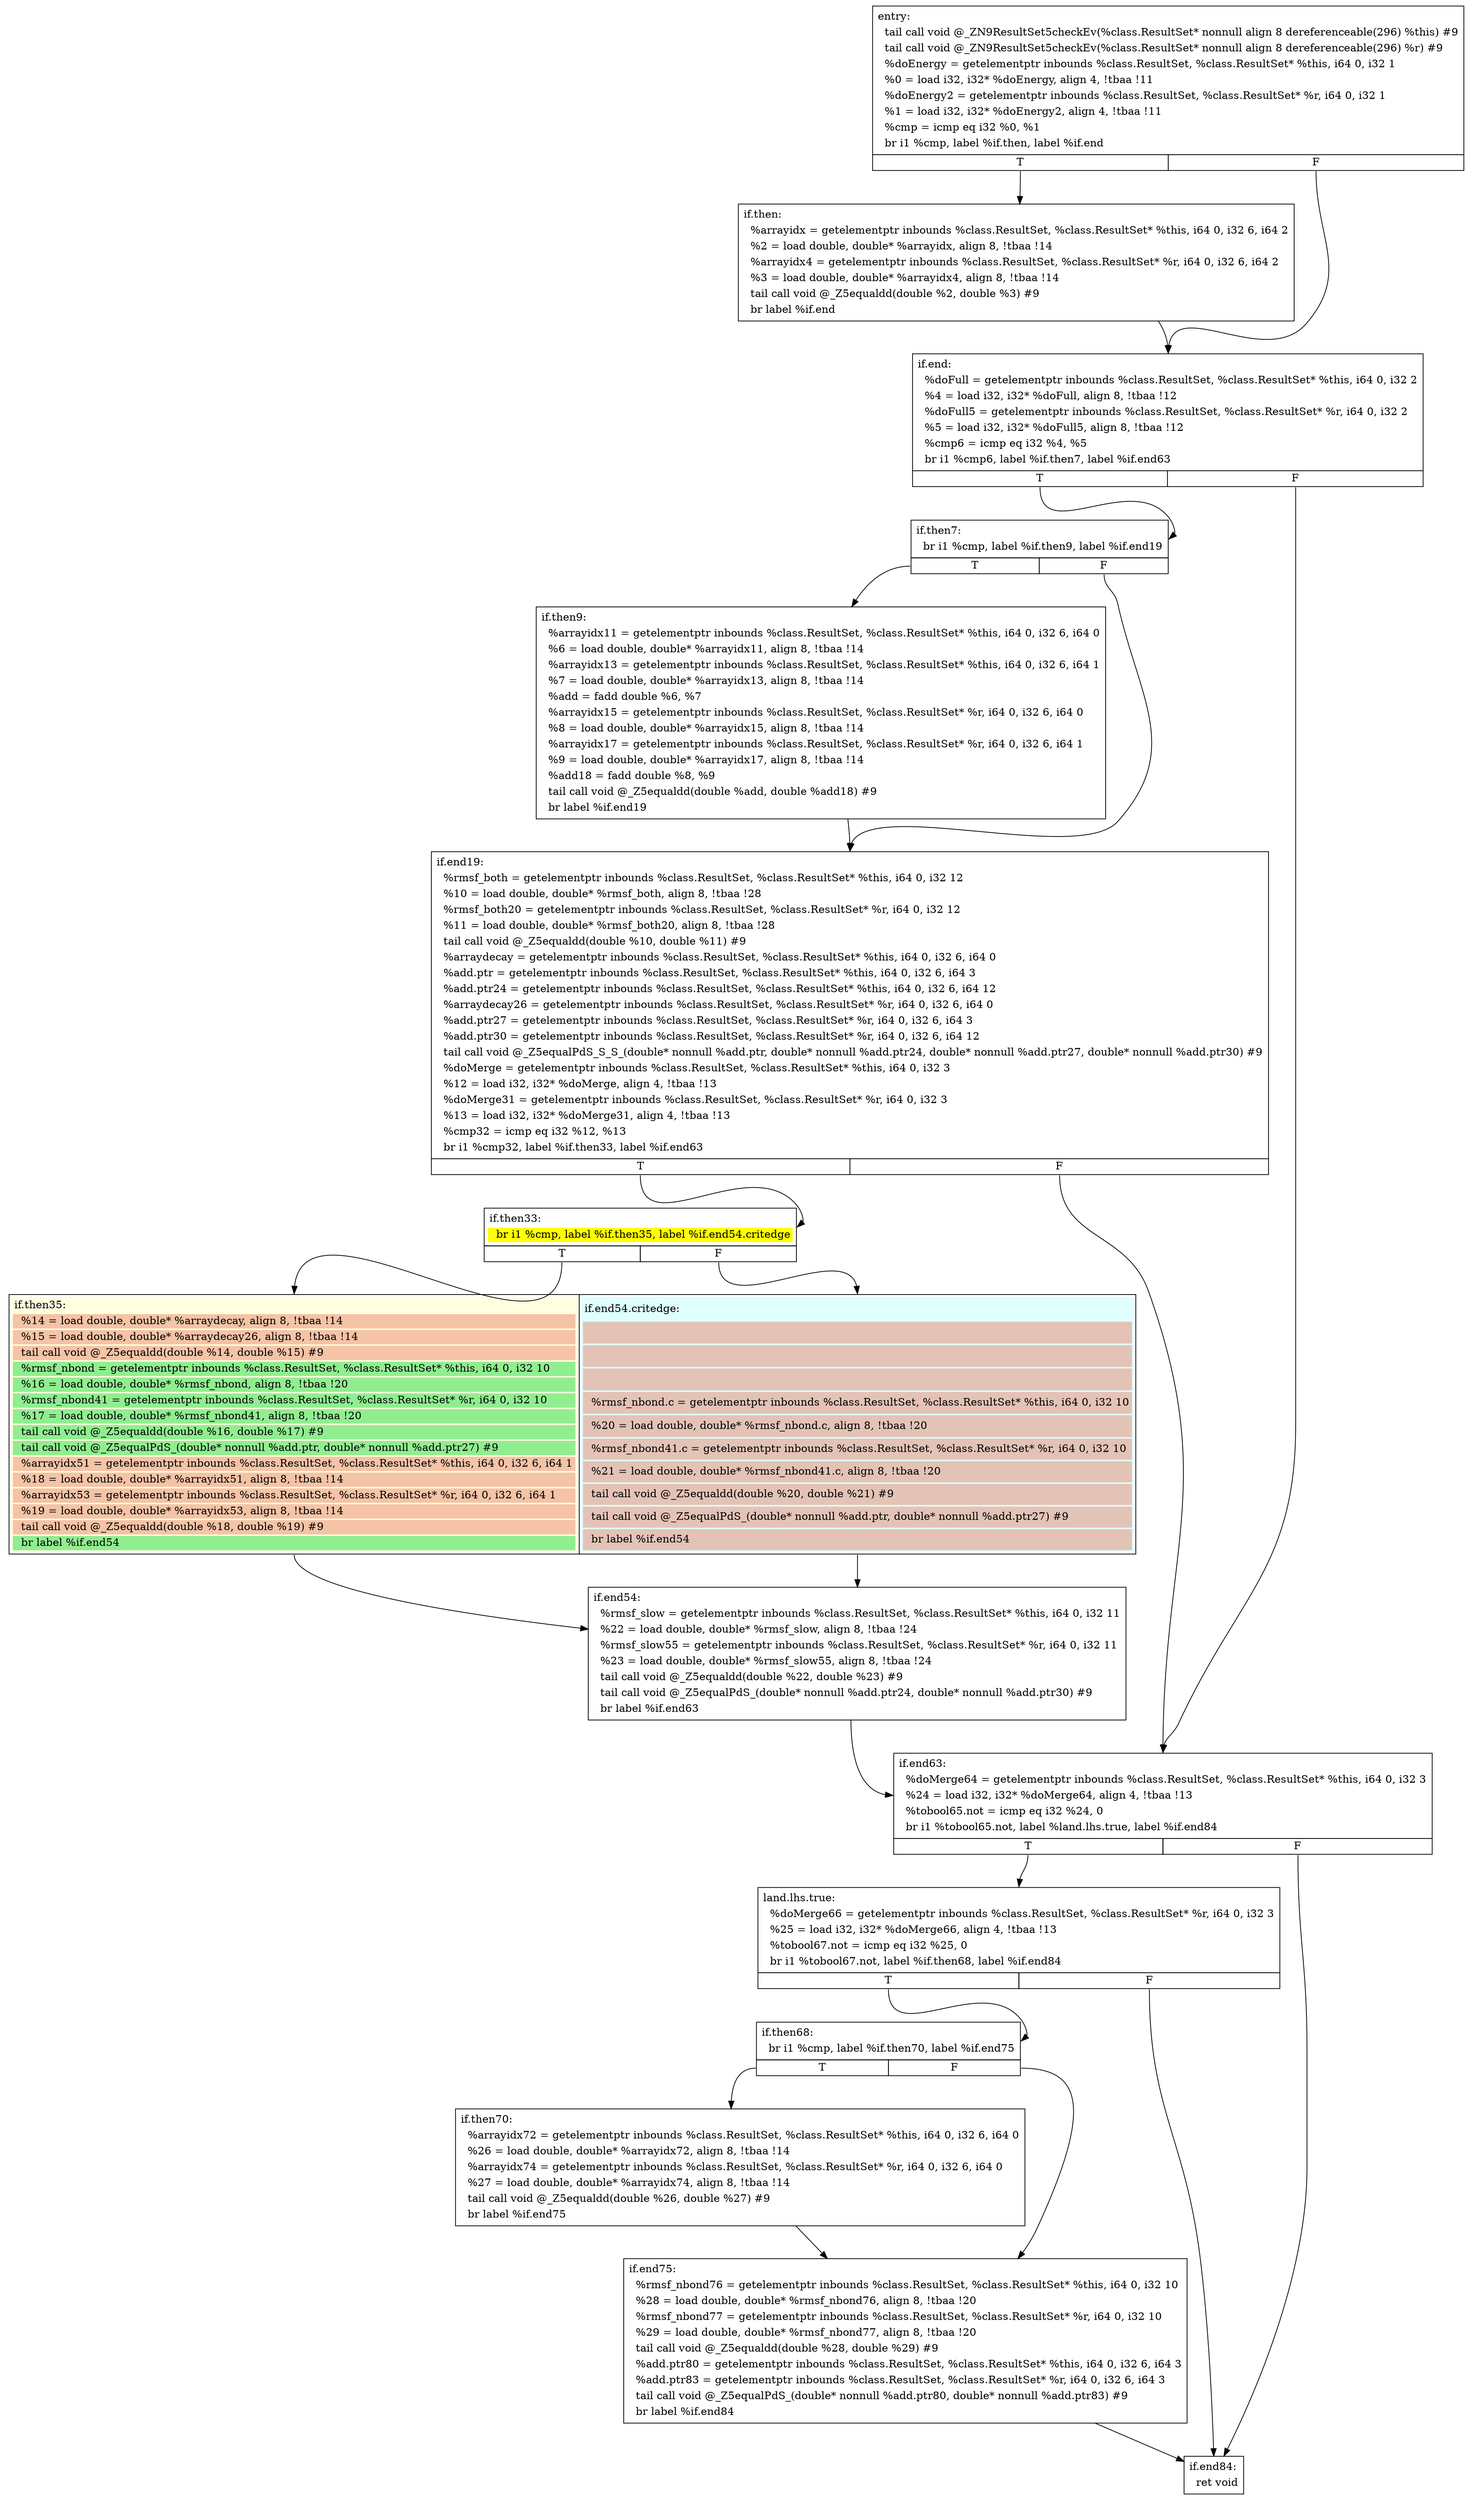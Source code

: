 digraph {
m_bb0 [shape = none, label  = <<table border="0" cellspacing="0">
<tr><td port="f1" border="1" colspan="2"><table bgcolor="LightYellow" border="0">
<tr><td align="left">if.then35:</td></tr>
<tr><td bgcolor="#e8765c70" align="left">  %14 = load double, double* %arraydecay, align 8, !tbaa !14</td></tr>
<tr><td bgcolor="#e8765c70" align="left">  %15 = load double, double* %arraydecay26, align 8, !tbaa !14</td></tr>
<tr><td bgcolor="#e8765c70" align="left">  tail call void @_Z5equaldd(double %14, double %15) #9</td></tr>
<tr><td bgcolor="lightgreen" align="left">  %rmsf_nbond = getelementptr inbounds %class.ResultSet, %class.ResultSet* %this, i64 0, i32 10</td></tr>
<tr><td bgcolor="lightgreen" align="left">  %16 = load double, double* %rmsf_nbond, align 8, !tbaa !20</td></tr>
<tr><td bgcolor="lightgreen" align="left">  %rmsf_nbond41 = getelementptr inbounds %class.ResultSet, %class.ResultSet* %r, i64 0, i32 10</td></tr>
<tr><td bgcolor="lightgreen" align="left">  %17 = load double, double* %rmsf_nbond41, align 8, !tbaa !20</td></tr>
<tr><td bgcolor="lightgreen" align="left">  tail call void @_Z5equaldd(double %16, double %17) #9</td></tr>
<tr><td bgcolor="lightgreen" align="left">  tail call void @_Z5equalPdS_(double* nonnull %add.ptr, double* nonnull %add.ptr27) #9</td></tr>
<tr><td bgcolor="#e8765c70" align="left">  %arrayidx51 = getelementptr inbounds %class.ResultSet, %class.ResultSet* %this, i64 0, i32 6, i64 1</td></tr>
<tr><td bgcolor="#e8765c70" align="left">  %18 = load double, double* %arrayidx51, align 8, !tbaa !14</td></tr>
<tr><td bgcolor="#e8765c70" align="left">  %arrayidx53 = getelementptr inbounds %class.ResultSet, %class.ResultSet* %r, i64 0, i32 6, i64 1</td></tr>
<tr><td bgcolor="#e8765c70" align="left">  %19 = load double, double* %arrayidx53, align 8, !tbaa !14</td></tr>
<tr><td bgcolor="#e8765c70" align="left">  tail call void @_Z5equaldd(double %18, double %19) #9</td></tr>
<tr><td bgcolor="lightgreen" align="left">  br label %if.end54</td></tr>
</table>
</td>
<td port="f2" border="1" colspan="2"><table bgcolor="LightCyan" border="0">
<tr><td align="left">if.end54.critedge:</td></tr>
<tr><td bgcolor="#e8765c70" align="left"> </td></tr>
<tr><td bgcolor="#e8765c70" align="left"> </td></tr>
<tr><td bgcolor="#e8765c70" align="left"> </td></tr>
<tr><td bgcolor="#e8765c70" align="left">  %rmsf_nbond.c = getelementptr inbounds %class.ResultSet, %class.ResultSet* %this, i64 0, i32 10</td></tr>
<tr><td bgcolor="#e8765c70" align="left">  %20 = load double, double* %rmsf_nbond.c, align 8, !tbaa !20</td></tr>
<tr><td bgcolor="#e8765c70" align="left">  %rmsf_nbond41.c = getelementptr inbounds %class.ResultSet, %class.ResultSet* %r, i64 0, i32 10</td></tr>
<tr><td bgcolor="#e8765c70" align="left">  %21 = load double, double* %rmsf_nbond41.c, align 8, !tbaa !20</td></tr>
<tr><td bgcolor="#e8765c70" align="left">  tail call void @_Z5equaldd(double %20, double %21) #9</td></tr>
<tr><td bgcolor="#e8765c70" align="left">  tail call void @_Z5equalPdS_(double* nonnull %add.ptr, double* nonnull %add.ptr27) #9</td></tr>
<tr><td bgcolor="#e8765c70" align="left">  br label %if.end54</td></tr>
</table>
</td></tr>
</table>> ]
f_bb0 [shape = none, label  = <<table  border="0" cellspacing="0">
<tr><td port="f" border="1" colspan="2"><table border="0">
<tr><td align="left">entry:</td></tr>
<tr><td align="left">  tail call void @_ZN9ResultSet5checkEv(%class.ResultSet* nonnull align 8 dereferenceable(296) %this) #9</td></tr>
<tr><td align="left">  tail call void @_ZN9ResultSet5checkEv(%class.ResultSet* nonnull align 8 dereferenceable(296) %r) #9</td></tr>
<tr><td align="left">  %doEnergy = getelementptr inbounds %class.ResultSet, %class.ResultSet* %this, i64 0, i32 1</td></tr>
<tr><td align="left">  %0 = load i32, i32* %doEnergy, align 4, !tbaa !11</td></tr>
<tr><td align="left">  %doEnergy2 = getelementptr inbounds %class.ResultSet, %class.ResultSet* %r, i64 0, i32 1</td></tr>
<tr><td align="left">  %1 = load i32, i32* %doEnergy2, align 4, !tbaa !11</td></tr>
<tr><td align="left">  %cmp = icmp eq i32 %0, %1</td></tr>
<tr><td align="left">  br i1 %cmp, label %if.then, label %if.end</td></tr>
</table>
</td></tr>
<tr><td border="1" port="fT">T</td><td border="1" port="fF">F</td></tr>
</table>> ]
f_bb1 [shape = none, label  = <<table  border="0" cellspacing="0">
<tr><td port="f" border="1"><table border="0">
<tr><td align="left">if.then:</td></tr>
<tr><td align="left">  %arrayidx = getelementptr inbounds %class.ResultSet, %class.ResultSet* %this, i64 0, i32 6, i64 2</td></tr>
<tr><td align="left">  %2 = load double, double* %arrayidx, align 8, !tbaa !14</td></tr>
<tr><td align="left">  %arrayidx4 = getelementptr inbounds %class.ResultSet, %class.ResultSet* %r, i64 0, i32 6, i64 2</td></tr>
<tr><td align="left">  %3 = load double, double* %arrayidx4, align 8, !tbaa !14</td></tr>
<tr><td align="left">  tail call void @_Z5equaldd(double %2, double %3) #9</td></tr>
<tr><td align="left">  br label %if.end</td></tr>
</table>
</td></tr>
</table>> ]
f_bb2 [shape = none, label  = <<table  border="0" cellspacing="0">
<tr><td port="f" border="1" colspan="2"><table border="0">
<tr><td align="left">if.end:</td></tr>
<tr><td align="left">  %doFull = getelementptr inbounds %class.ResultSet, %class.ResultSet* %this, i64 0, i32 2</td></tr>
<tr><td align="left">  %4 = load i32, i32* %doFull, align 8, !tbaa !12</td></tr>
<tr><td align="left">  %doFull5 = getelementptr inbounds %class.ResultSet, %class.ResultSet* %r, i64 0, i32 2</td></tr>
<tr><td align="left">  %5 = load i32, i32* %doFull5, align 8, !tbaa !12</td></tr>
<tr><td align="left">  %cmp6 = icmp eq i32 %4, %5</td></tr>
<tr><td align="left">  br i1 %cmp6, label %if.then7, label %if.end63</td></tr>
</table>
</td></tr>
<tr><td border="1" port="fT">T</td><td border="1" port="fF">F</td></tr>
</table>> ]
f_bb3 [shape = none, label  = <<table  border="0" cellspacing="0">
<tr><td port="f" border="1" colspan="2"><table border="0">
<tr><td align="left">if.then7:</td></tr>
<tr><td align="left">  br i1 %cmp, label %if.then9, label %if.end19</td></tr>
</table>
</td></tr>
<tr><td border="1" port="fT">T</td><td border="1" port="fF">F</td></tr>
</table>> ]
f_bb4 [shape = none, label  = <<table  border="0" cellspacing="0">
<tr><td port="f" border="1"><table border="0">
<tr><td align="left">if.then9:</td></tr>
<tr><td align="left">  %arrayidx11 = getelementptr inbounds %class.ResultSet, %class.ResultSet* %this, i64 0, i32 6, i64 0</td></tr>
<tr><td align="left">  %6 = load double, double* %arrayidx11, align 8, !tbaa !14</td></tr>
<tr><td align="left">  %arrayidx13 = getelementptr inbounds %class.ResultSet, %class.ResultSet* %this, i64 0, i32 6, i64 1</td></tr>
<tr><td align="left">  %7 = load double, double* %arrayidx13, align 8, !tbaa !14</td></tr>
<tr><td align="left">  %add = fadd double %6, %7</td></tr>
<tr><td align="left">  %arrayidx15 = getelementptr inbounds %class.ResultSet, %class.ResultSet* %r, i64 0, i32 6, i64 0</td></tr>
<tr><td align="left">  %8 = load double, double* %arrayidx15, align 8, !tbaa !14</td></tr>
<tr><td align="left">  %arrayidx17 = getelementptr inbounds %class.ResultSet, %class.ResultSet* %r, i64 0, i32 6, i64 1</td></tr>
<tr><td align="left">  %9 = load double, double* %arrayidx17, align 8, !tbaa !14</td></tr>
<tr><td align="left">  %add18 = fadd double %8, %9</td></tr>
<tr><td align="left">  tail call void @_Z5equaldd(double %add, double %add18) #9</td></tr>
<tr><td align="left">  br label %if.end19</td></tr>
</table>
</td></tr>
</table>> ]
f_bb5 [shape = none, label  = <<table  border="0" cellspacing="0">
<tr><td port="f" border="1" colspan="2"><table border="0">
<tr><td align="left">if.end19:</td></tr>
<tr><td align="left">  %rmsf_both = getelementptr inbounds %class.ResultSet, %class.ResultSet* %this, i64 0, i32 12</td></tr>
<tr><td align="left">  %10 = load double, double* %rmsf_both, align 8, !tbaa !28</td></tr>
<tr><td align="left">  %rmsf_both20 = getelementptr inbounds %class.ResultSet, %class.ResultSet* %r, i64 0, i32 12</td></tr>
<tr><td align="left">  %11 = load double, double* %rmsf_both20, align 8, !tbaa !28</td></tr>
<tr><td align="left">  tail call void @_Z5equaldd(double %10, double %11) #9</td></tr>
<tr><td align="left">  %arraydecay = getelementptr inbounds %class.ResultSet, %class.ResultSet* %this, i64 0, i32 6, i64 0</td></tr>
<tr><td align="left">  %add.ptr = getelementptr inbounds %class.ResultSet, %class.ResultSet* %this, i64 0, i32 6, i64 3</td></tr>
<tr><td align="left">  %add.ptr24 = getelementptr inbounds %class.ResultSet, %class.ResultSet* %this, i64 0, i32 6, i64 12</td></tr>
<tr><td align="left">  %arraydecay26 = getelementptr inbounds %class.ResultSet, %class.ResultSet* %r, i64 0, i32 6, i64 0</td></tr>
<tr><td align="left">  %add.ptr27 = getelementptr inbounds %class.ResultSet, %class.ResultSet* %r, i64 0, i32 6, i64 3</td></tr>
<tr><td align="left">  %add.ptr30 = getelementptr inbounds %class.ResultSet, %class.ResultSet* %r, i64 0, i32 6, i64 12</td></tr>
<tr><td align="left">  tail call void @_Z5equalPdS_S_S_(double* nonnull %add.ptr, double* nonnull %add.ptr24, double* nonnull %add.ptr27, double* nonnull %add.ptr30) #9</td></tr>
<tr><td align="left">  %doMerge = getelementptr inbounds %class.ResultSet, %class.ResultSet* %this, i64 0, i32 3</td></tr>
<tr><td align="left">  %12 = load i32, i32* %doMerge, align 4, !tbaa !13</td></tr>
<tr><td align="left">  %doMerge31 = getelementptr inbounds %class.ResultSet, %class.ResultSet* %r, i64 0, i32 3</td></tr>
<tr><td align="left">  %13 = load i32, i32* %doMerge31, align 4, !tbaa !13</td></tr>
<tr><td align="left">  %cmp32 = icmp eq i32 %12, %13</td></tr>
<tr><td align="left">  br i1 %cmp32, label %if.then33, label %if.end63</td></tr>
</table>
</td></tr>
<tr><td border="1" port="fT">T</td><td border="1" port="fF">F</td></tr>
</table>> ]
f_bb6 [shape = none, label  = <<table  border="0" cellspacing="0">
<tr><td port="f" border="1" colspan="2"><table border="0">
<tr><td align="left">if.then33:</td></tr>
<tr><td bgcolor="yellow" align="left">  br i1 %cmp, label %if.then35, label %if.end54.critedge</td></tr>
</table>
</td></tr>
<tr><td border="1" port="fT">T</td><td border="1" port="fF">F</td></tr>
</table>> ]
f_bb7 [shape = none, label  = <<table  border="0" cellspacing="0">
<tr><td port="f" border="1"><table border="0">
<tr><td align="left">if.end54:</td></tr>
<tr><td align="left">  %rmsf_slow = getelementptr inbounds %class.ResultSet, %class.ResultSet* %this, i64 0, i32 11</td></tr>
<tr><td align="left">  %22 = load double, double* %rmsf_slow, align 8, !tbaa !24</td></tr>
<tr><td align="left">  %rmsf_slow55 = getelementptr inbounds %class.ResultSet, %class.ResultSet* %r, i64 0, i32 11</td></tr>
<tr><td align="left">  %23 = load double, double* %rmsf_slow55, align 8, !tbaa !24</td></tr>
<tr><td align="left">  tail call void @_Z5equaldd(double %22, double %23) #9</td></tr>
<tr><td align="left">  tail call void @_Z5equalPdS_(double* nonnull %add.ptr24, double* nonnull %add.ptr30) #9</td></tr>
<tr><td align="left">  br label %if.end63</td></tr>
</table>
</td></tr>
</table>> ]
f_bb8 [shape = none, label  = <<table  border="0" cellspacing="0">
<tr><td port="f" border="1" colspan="2"><table border="0">
<tr><td align="left">if.end63:</td></tr>
<tr><td align="left">  %doMerge64 = getelementptr inbounds %class.ResultSet, %class.ResultSet* %this, i64 0, i32 3</td></tr>
<tr><td align="left">  %24 = load i32, i32* %doMerge64, align 4, !tbaa !13</td></tr>
<tr><td align="left">  %tobool65.not = icmp eq i32 %24, 0</td></tr>
<tr><td align="left">  br i1 %tobool65.not, label %land.lhs.true, label %if.end84</td></tr>
</table>
</td></tr>
<tr><td border="1" port="fT">T</td><td border="1" port="fF">F</td></tr>
</table>> ]
f_bb9 [shape = none, label  = <<table  border="0" cellspacing="0">
<tr><td port="f" border="1" colspan="2"><table border="0">
<tr><td align="left">land.lhs.true:</td></tr>
<tr><td align="left">  %doMerge66 = getelementptr inbounds %class.ResultSet, %class.ResultSet* %r, i64 0, i32 3</td></tr>
<tr><td align="left">  %25 = load i32, i32* %doMerge66, align 4, !tbaa !13</td></tr>
<tr><td align="left">  %tobool67.not = icmp eq i32 %25, 0</td></tr>
<tr><td align="left">  br i1 %tobool67.not, label %if.then68, label %if.end84</td></tr>
</table>
</td></tr>
<tr><td border="1" port="fT">T</td><td border="1" port="fF">F</td></tr>
</table>> ]
f_bb10 [shape = none, label  = <<table  border="0" cellspacing="0">
<tr><td port="f" border="1" colspan="2"><table border="0">
<tr><td align="left">if.then68:</td></tr>
<tr><td align="left">  br i1 %cmp, label %if.then70, label %if.end75</td></tr>
</table>
</td></tr>
<tr><td border="1" port="fT">T</td><td border="1" port="fF">F</td></tr>
</table>> ]
f_bb11 [shape = none, label  = <<table  border="0" cellspacing="0">
<tr><td port="f" border="1"><table border="0">
<tr><td align="left">if.then70:</td></tr>
<tr><td align="left">  %arrayidx72 = getelementptr inbounds %class.ResultSet, %class.ResultSet* %this, i64 0, i32 6, i64 0</td></tr>
<tr><td align="left">  %26 = load double, double* %arrayidx72, align 8, !tbaa !14</td></tr>
<tr><td align="left">  %arrayidx74 = getelementptr inbounds %class.ResultSet, %class.ResultSet* %r, i64 0, i32 6, i64 0</td></tr>
<tr><td align="left">  %27 = load double, double* %arrayidx74, align 8, !tbaa !14</td></tr>
<tr><td align="left">  tail call void @_Z5equaldd(double %26, double %27) #9</td></tr>
<tr><td align="left">  br label %if.end75</td></tr>
</table>
</td></tr>
</table>> ]
f_bb12 [shape = none, label  = <<table  border="0" cellspacing="0">
<tr><td port="f" border="1"><table border="0">
<tr><td align="left">if.end75:</td></tr>
<tr><td align="left">  %rmsf_nbond76 = getelementptr inbounds %class.ResultSet, %class.ResultSet* %this, i64 0, i32 10</td></tr>
<tr><td align="left">  %28 = load double, double* %rmsf_nbond76, align 8, !tbaa !20</td></tr>
<tr><td align="left">  %rmsf_nbond77 = getelementptr inbounds %class.ResultSet, %class.ResultSet* %r, i64 0, i32 10</td></tr>
<tr><td align="left">  %29 = load double, double* %rmsf_nbond77, align 8, !tbaa !20</td></tr>
<tr><td align="left">  tail call void @_Z5equaldd(double %28, double %29) #9</td></tr>
<tr><td align="left">  %add.ptr80 = getelementptr inbounds %class.ResultSet, %class.ResultSet* %this, i64 0, i32 6, i64 3</td></tr>
<tr><td align="left">  %add.ptr83 = getelementptr inbounds %class.ResultSet, %class.ResultSet* %r, i64 0, i32 6, i64 3</td></tr>
<tr><td align="left">  tail call void @_Z5equalPdS_(double* nonnull %add.ptr80, double* nonnull %add.ptr83) #9</td></tr>
<tr><td align="left">  br label %if.end84</td></tr>
</table>
</td></tr>
</table>> ]
f_bb13 [shape = none, label  = <<table  border="0" cellspacing="0">
<tr><td port="f" border="1"><table border="0">
<tr><td align="left">if.end84:</td></tr>
<tr><td align="left">  ret void</td></tr>
</table>
</td></tr>
</table>> ]
f_bb0:fT -> f_bb1:f
f_bb0:fF -> f_bb2:f
f_bb1:f -> f_bb2:f
f_bb2:fT -> f_bb3:f
f_bb2:fF -> f_bb8:f
f_bb3:fT -> f_bb4:f
f_bb3:fF -> f_bb5:f
f_bb4:f -> f_bb5:f
f_bb5:fT -> f_bb6:f
f_bb5:fF -> f_bb8:f
f_bb6:fT -> m_bb0:f1
f_bb6:fF -> m_bb0:f2
m_bb0:f1 -> f_bb7:f
m_bb0:f2 -> f_bb7:f
f_bb7:f -> f_bb8:f
f_bb8:fT -> f_bb9:f
f_bb8:fF -> f_bb13:f
f_bb9:fT -> f_bb10:f
f_bb9:fF -> f_bb13:f
f_bb10:fT -> f_bb11:f
f_bb10:fF -> f_bb12:f
f_bb11:f -> f_bb12:f
f_bb12:f -> f_bb13:f
}

